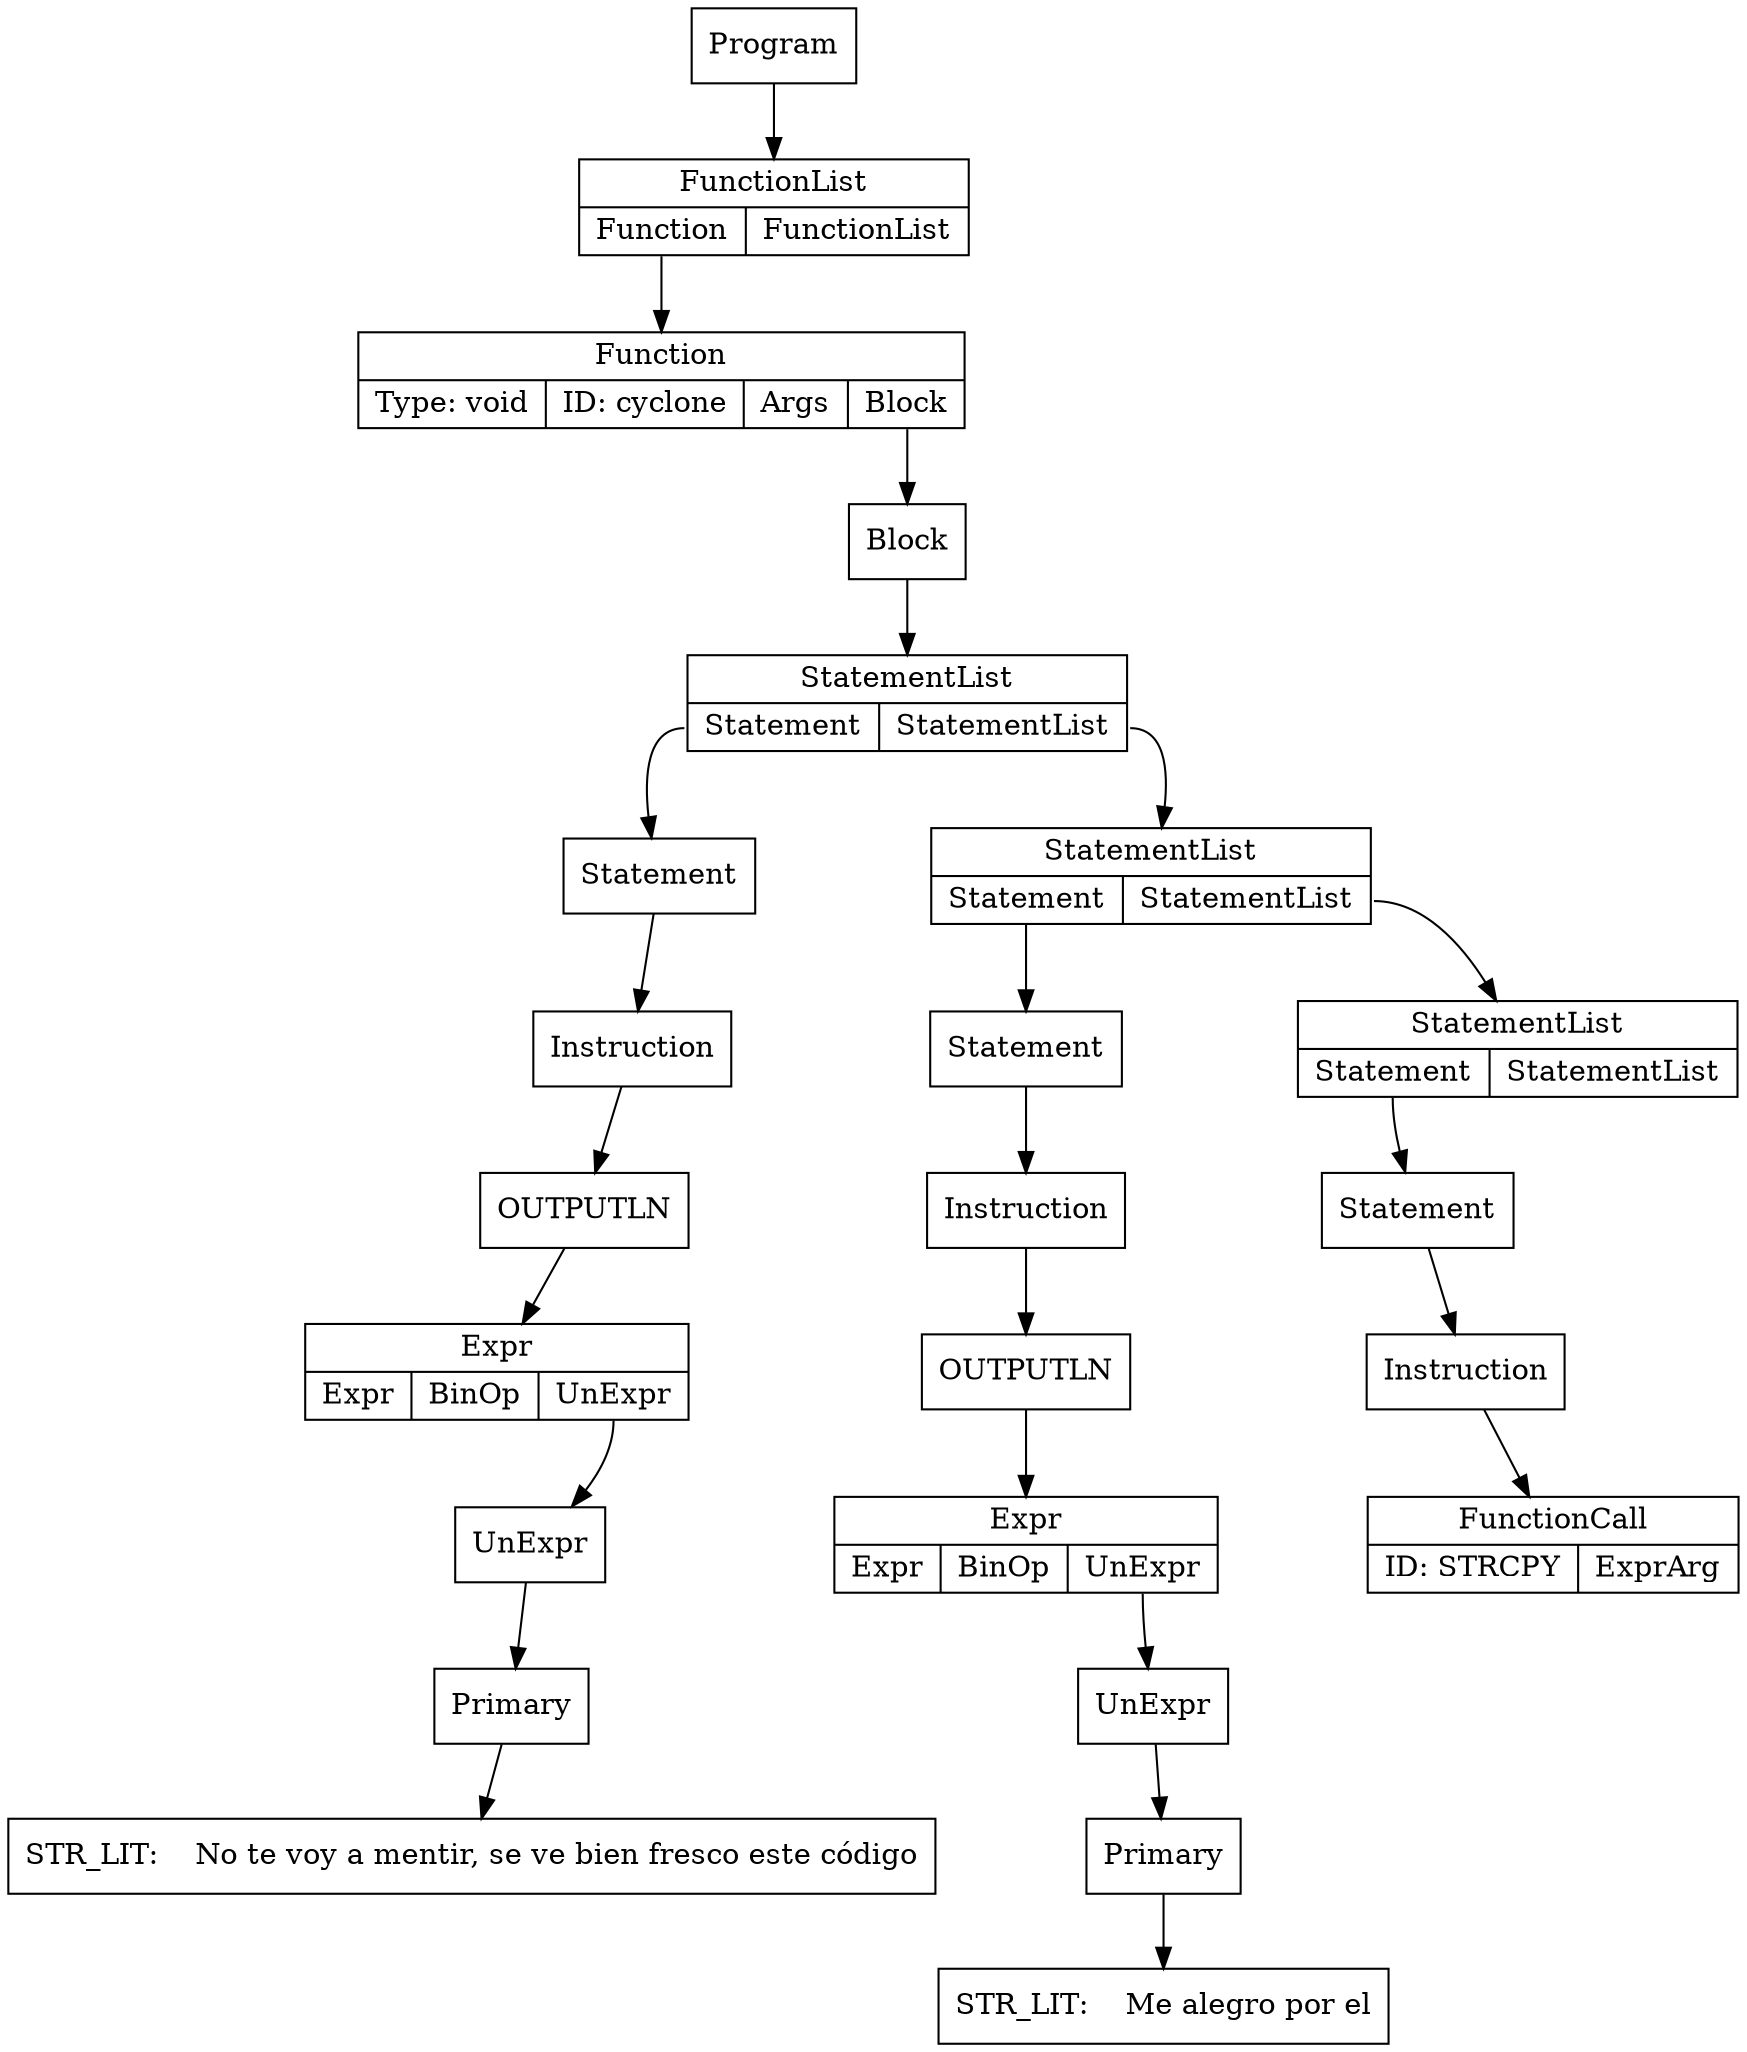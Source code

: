 digraph ccTree {
graph[nodesep="1"]
	node [shape=box]
	node [shape=box]
	n0 [label = "Primary"]
	n1 [label = "STR_LIT:    No te voy a mentir, se ve bien fresco este código"]
	n0-> n1
	n2 [label = "UnExpr"]
	n2-> n0
	n3 [label = "{Expr | {<e>Expr | <bo>BinOp | <ue>UnExpr}}", shape="record"]
	n3:ue-> n2
	n4 [label = "Instruction"]
	n5 [label = "OUTPUTLN"]
	n4-> n5
	n5-> n3
	n6 [label = "Statement"]
	n6-> n4
	n7 [label = "Primary"]
	n8 [label = "STR_LIT:    Me alegro por el"]
	n7-> n8
	n9 [label = "UnExpr"]
	n9-> n7
	n10 [label = "{Expr | {<e>Expr | <bo>BinOp | <ue>UnExpr}}", shape="record"]
	n10:ue-> n9
	n11 [label = "Instruction"]
	n12 [label = "OUTPUTLN"]
	n11-> n12
	n12-> n10
	n13 [label = "Statement"]
	n13-> n11
	n14 [label = "{FunctionCall | { ID: STRCPY | <e>ExprArg}}", shape="record"]
	n15 [label = "Instruction"]
	n15-> n14
	n16 [label = "Statement"]
	n16-> n15
	n17 [label = "{StatementList | {<s>Statement | <sl>StatementList}}", shape="record"]
	n17:s-> n16
	n18 [label = "{StatementList | {<s>Statement | <sl>StatementList}}", shape="record"]
	n18:s-> n13
	n18:sl-> n17
	n19 [label = "{StatementList | {<s>Statement | <sl>StatementList}}", shape="record"]
	n19:s-> n6
	n19:sl-> n18
	n20 [label = "Block"]
	n20-> n19
	n21 [label = "{Function | {Type: void | ID: cyclone | <a>Args | <b>Block}}", shape="record"]
	n21:b-> n20
	n22 [label = "{FunctionList | {<f> Function | <fl> FunctionList}}", shape="record"]
	n22:f-> n21
	n23 [label = "Program"]
	n23-> n22
}